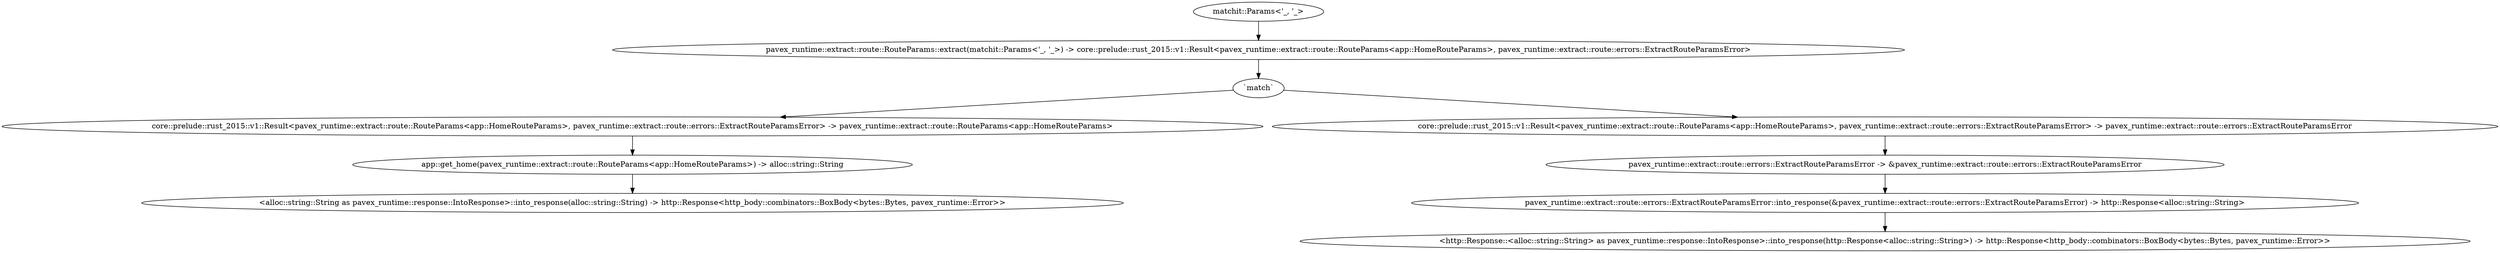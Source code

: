 digraph "GET /home/:home_id" {
    0 [ label = "app::get_home(pavex_runtime::extract::route::RouteParams<app::HomeRouteParams>) -> alloc::string::String"]
    1 [ label = "core::prelude::rust_2015::v1::Result<pavex_runtime::extract::route::RouteParams<app::HomeRouteParams>, pavex_runtime::extract::route::errors::ExtractRouteParamsError> -> pavex_runtime::extract::route::RouteParams<app::HomeRouteParams>"]
    2 [ label = "pavex_runtime::extract::route::RouteParams::extract(matchit::Params<'_, '_>) -> core::prelude::rust_2015::v1::Result<pavex_runtime::extract::route::RouteParams<app::HomeRouteParams>, pavex_runtime::extract::route::errors::ExtractRouteParamsError>"]
    3 [ label = "matchit::Params<'_, '_>"]
    4 [ label = "<alloc::string::String as pavex_runtime::response::IntoResponse>::into_response(alloc::string::String) -> http::Response<http_body::combinators::BoxBody<bytes::Bytes, pavex_runtime::Error>>"]
    5 [ label = "core::prelude::rust_2015::v1::Result<pavex_runtime::extract::route::RouteParams<app::HomeRouteParams>, pavex_runtime::extract::route::errors::ExtractRouteParamsError> -> pavex_runtime::extract::route::errors::ExtractRouteParamsError"]
    6 [ label = "pavex_runtime::extract::route::errors::ExtractRouteParamsError -> &pavex_runtime::extract::route::errors::ExtractRouteParamsError"]
    7 [ label = "pavex_runtime::extract::route::errors::ExtractRouteParamsError::into_response(&pavex_runtime::extract::route::errors::ExtractRouteParamsError) -> http::Response<alloc::string::String>"]
    8 [ label = "<http::Response::<alloc::string::String> as pavex_runtime::response::IntoResponse>::into_response(http::Response<alloc::string::String>) -> http::Response<http_body::combinators::BoxBody<bytes::Bytes, pavex_runtime::Error>>"]
    9 [ label = "`match`"]
    1 -> 0 [ ]
    9 -> 5 [ ]
    3 -> 2 [ ]
    0 -> 4 [ ]
    9 -> 1 [ ]
    5 -> 6 [ ]
    6 -> 7 [ ]
    7 -> 8 [ ]
    2 -> 9 [ ]
}
digraph "GET /home/:home_id/room/:room_id" {
    0 [ label = "app::get_room(pavex_runtime::extract::route::RouteParams<app::RoomRouteParams>) -> alloc::string::String"]
    1 [ label = "core::prelude::rust_2015::v1::Result<pavex_runtime::extract::route::RouteParams<app::RoomRouteParams>, pavex_runtime::extract::route::errors::ExtractRouteParamsError> -> pavex_runtime::extract::route::RouteParams<app::RoomRouteParams>"]
    2 [ label = "pavex_runtime::extract::route::RouteParams::extract(matchit::Params<'_, '_>) -> core::prelude::rust_2015::v1::Result<pavex_runtime::extract::route::RouteParams<app::RoomRouteParams>, pavex_runtime::extract::route::errors::ExtractRouteParamsError>"]
    3 [ label = "matchit::Params<'_, '_>"]
    4 [ label = "<alloc::string::String as pavex_runtime::response::IntoResponse>::into_response(alloc::string::String) -> http::Response<http_body::combinators::BoxBody<bytes::Bytes, pavex_runtime::Error>>"]
    5 [ label = "core::prelude::rust_2015::v1::Result<pavex_runtime::extract::route::RouteParams<app::RoomRouteParams>, pavex_runtime::extract::route::errors::ExtractRouteParamsError> -> pavex_runtime::extract::route::errors::ExtractRouteParamsError"]
    6 [ label = "pavex_runtime::extract::route::errors::ExtractRouteParamsError -> &pavex_runtime::extract::route::errors::ExtractRouteParamsError"]
    7 [ label = "pavex_runtime::extract::route::errors::ExtractRouteParamsError::into_response(&pavex_runtime::extract::route::errors::ExtractRouteParamsError) -> http::Response<alloc::string::String>"]
    8 [ label = "<http::Response::<alloc::string::String> as pavex_runtime::response::IntoResponse>::into_response(http::Response<alloc::string::String>) -> http::Response<http_body::combinators::BoxBody<bytes::Bytes, pavex_runtime::Error>>"]
    9 [ label = "`match`"]
    1 -> 0 [ ]
    9 -> 5 [ ]
    3 -> 2 [ ]
    0 -> 4 [ ]
    9 -> 1 [ ]
    5 -> 6 [ ]
    6 -> 7 [ ]
    7 -> 8 [ ]
    2 -> 9 [ ]
}
digraph app_state {
    0 [ label = "crate::ApplicationState() -> crate::ApplicationState"]
}